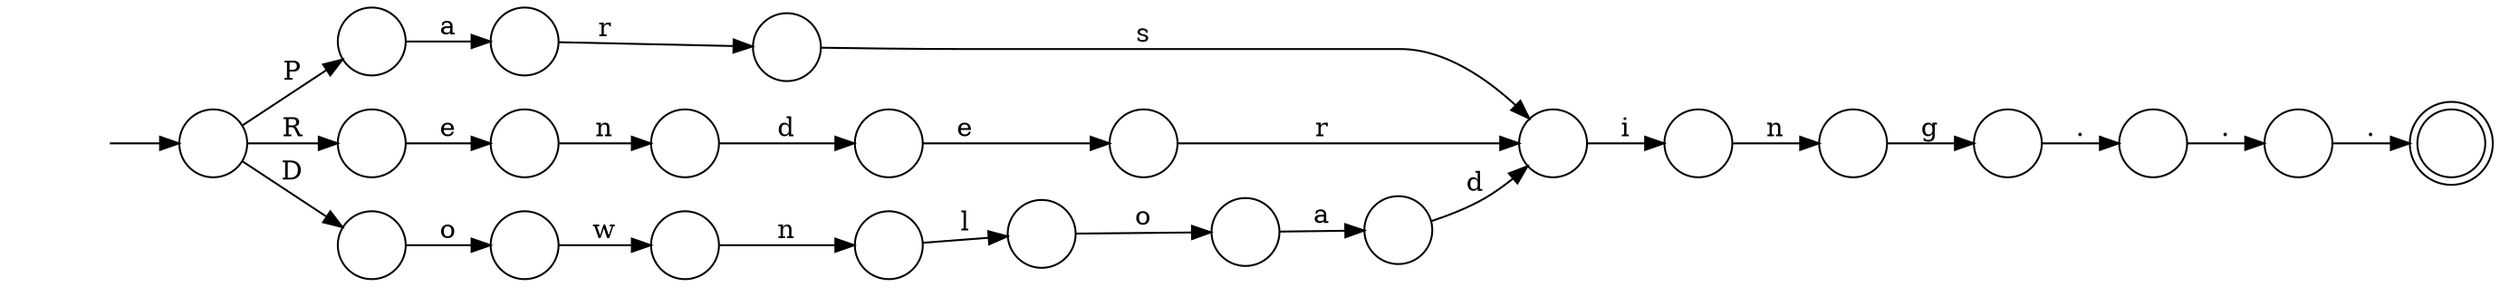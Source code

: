 digraph Automaton {
  rankdir = LR;
  0 [shape=circle,label=""];
  0 -> 16 [label="o"]
  1 [shape=circle,label=""];
  1 -> 7 [label="a"]
  2 [shape=circle,label=""];
  2 -> 22 [label="."]
  3 [shape=circle,label=""];
  3 -> 6 [label="e"]
  4 [shape=circle,label=""];
  4 -> 11 [label="e"]
  5 [shape=circle,label=""];
  initial [shape=plaintext,label=""];
  initial -> 5
  5 -> 4 [label="R"]
  5 -> 12 [label="D"]
  5 -> 1 [label="P"]
  6 [shape=circle,label=""];
  6 -> 17 [label="r"]
  7 [shape=circle,label=""];
  7 -> 20 [label="r"]
  8 [shape=circle,label=""];
  8 -> 0 [label="l"]
  9 [shape=circle,label=""];
  9 -> 19 [label="w"]
  10 [shape=circle,label=""];
  10 -> 14 [label="g"]
  11 [shape=circle,label=""];
  11 -> 18 [label="n"]
  12 [shape=circle,label=""];
  12 -> 9 [label="o"]
  13 [shape=doublecircle,label=""];
  14 [shape=circle,label=""];
  14 -> 2 [label="."]
  15 [shape=circle,label=""];
  15 -> 10 [label="n"]
  16 [shape=circle,label=""];
  16 -> 21 [label="a"]
  17 [shape=circle,label=""];
  17 -> 15 [label="i"]
  18 [shape=circle,label=""];
  18 -> 3 [label="d"]
  19 [shape=circle,label=""];
  19 -> 8 [label="n"]
  20 [shape=circle,label=""];
  20 -> 17 [label="s"]
  21 [shape=circle,label=""];
  21 -> 17 [label="d"]
  22 [shape=circle,label=""];
  22 -> 13 [label="."]
}
